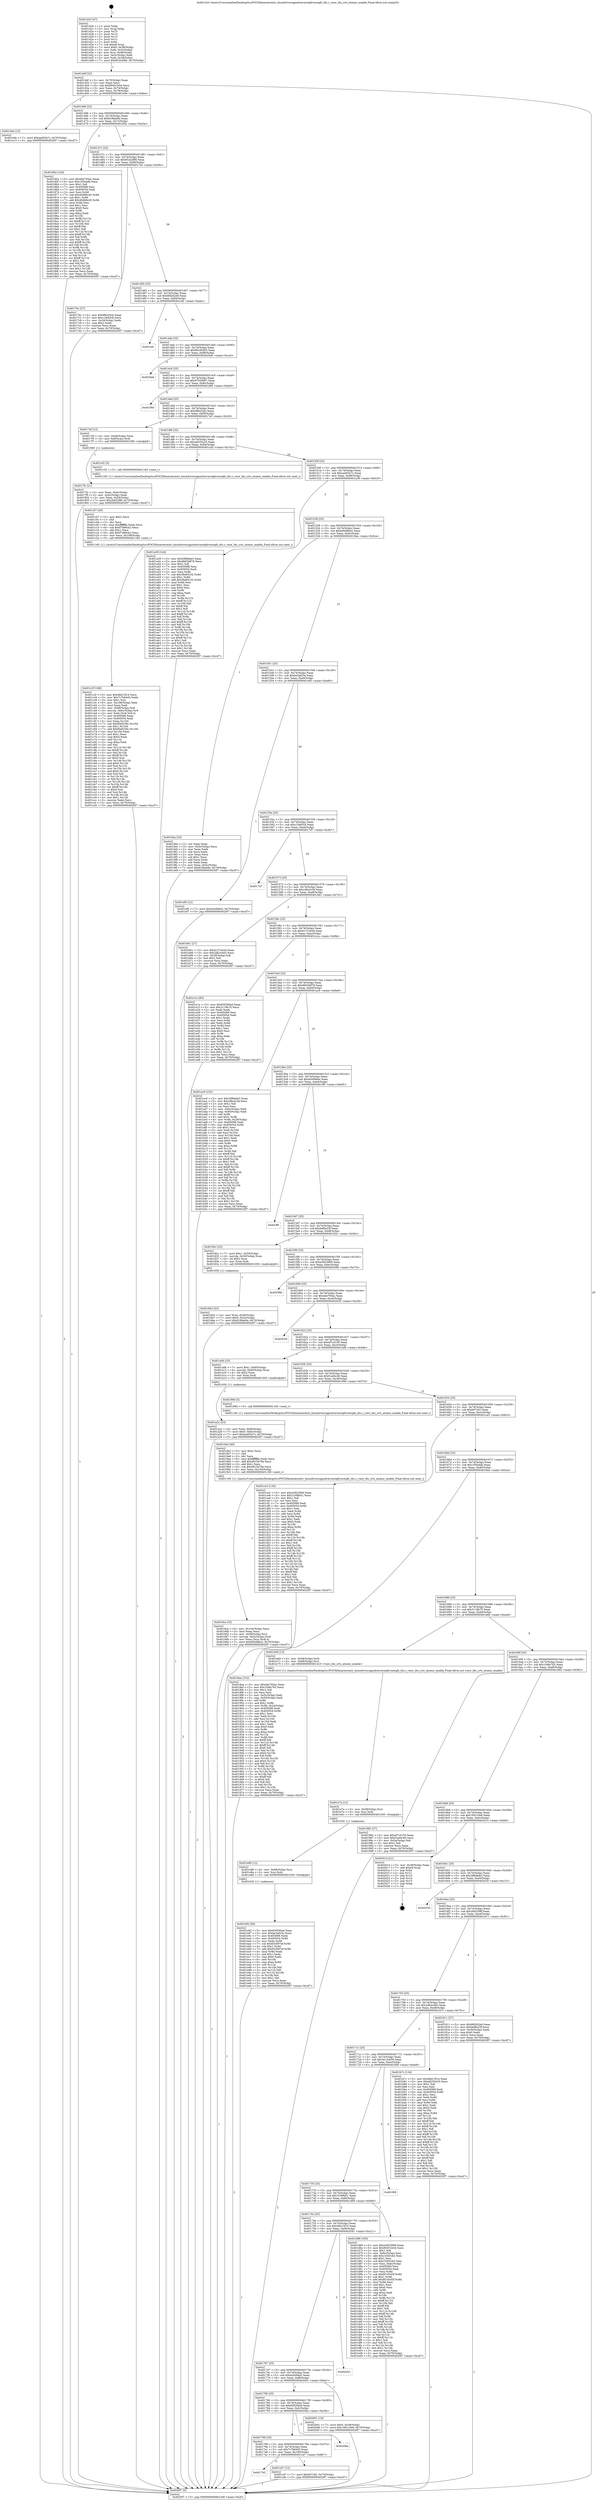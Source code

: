 digraph "0x401420" {
  label = "0x401420 (/mnt/c/Users/mathe/Desktop/tcc/POCII/binaries/extr_linuxdriversgpudrmvmwgfxvmwgfx_ldu.c_vmw_ldu_crtc_atomic_enable_Final-ollvm.out::main(0))"
  labelloc = "t"
  node[shape=record]

  Entry [label="",width=0.3,height=0.3,shape=circle,fillcolor=black,style=filled]
  "0x40144f" [label="{
     0x40144f [23]\l
     | [instrs]\l
     &nbsp;&nbsp;0x40144f \<+3\>: mov -0x70(%rbp),%eax\l
     &nbsp;&nbsp;0x401452 \<+2\>: mov %eax,%ecx\l
     &nbsp;&nbsp;0x401454 \<+6\>: sub $0x80451b54,%ecx\l
     &nbsp;&nbsp;0x40145a \<+3\>: mov %eax,-0x74(%rbp)\l
     &nbsp;&nbsp;0x40145d \<+3\>: mov %ecx,-0x78(%rbp)\l
     &nbsp;&nbsp;0x401460 \<+6\>: je 0000000000401e0e \<main+0x9ee\>\l
  }"]
  "0x401e0e" [label="{
     0x401e0e [12]\l
     | [instrs]\l
     &nbsp;&nbsp;0x401e0e \<+7\>: movl $0xaad55e7c,-0x70(%rbp)\l
     &nbsp;&nbsp;0x401e15 \<+5\>: jmp 00000000004020f7 \<main+0xcd7\>\l
  }"]
  "0x401466" [label="{
     0x401466 [22]\l
     | [instrs]\l
     &nbsp;&nbsp;0x401466 \<+5\>: jmp 000000000040146b \<main+0x4b\>\l
     &nbsp;&nbsp;0x40146b \<+3\>: mov -0x74(%rbp),%eax\l
     &nbsp;&nbsp;0x40146e \<+5\>: sub $0x81f6ab9a,%eax\l
     &nbsp;&nbsp;0x401473 \<+3\>: mov %eax,-0x7c(%rbp)\l
     &nbsp;&nbsp;0x401476 \<+6\>: je 000000000040185a \<main+0x43a\>\l
  }"]
  Exit [label="",width=0.3,height=0.3,shape=circle,fillcolor=black,style=filled,peripheries=2]
  "0x40185a" [label="{
     0x40185a [144]\l
     | [instrs]\l
     &nbsp;&nbsp;0x40185a \<+5\>: mov $0xebe793ac,%eax\l
     &nbsp;&nbsp;0x40185f \<+5\>: mov $0x105d4db,%ecx\l
     &nbsp;&nbsp;0x401864 \<+2\>: mov $0x1,%dl\l
     &nbsp;&nbsp;0x401866 \<+7\>: mov 0x405068,%esi\l
     &nbsp;&nbsp;0x40186d \<+7\>: mov 0x405054,%edi\l
     &nbsp;&nbsp;0x401874 \<+3\>: mov %esi,%r8d\l
     &nbsp;&nbsp;0x401877 \<+7\>: sub $0x40d68c45,%r8d\l
     &nbsp;&nbsp;0x40187e \<+4\>: sub $0x1,%r8d\l
     &nbsp;&nbsp;0x401882 \<+7\>: add $0x40d68c45,%r8d\l
     &nbsp;&nbsp;0x401889 \<+4\>: imul %r8d,%esi\l
     &nbsp;&nbsp;0x40188d \<+3\>: and $0x1,%esi\l
     &nbsp;&nbsp;0x401890 \<+3\>: cmp $0x0,%esi\l
     &nbsp;&nbsp;0x401893 \<+4\>: sete %r9b\l
     &nbsp;&nbsp;0x401897 \<+3\>: cmp $0xa,%edi\l
     &nbsp;&nbsp;0x40189a \<+4\>: setl %r10b\l
     &nbsp;&nbsp;0x40189e \<+3\>: mov %r9b,%r11b\l
     &nbsp;&nbsp;0x4018a1 \<+4\>: xor $0xff,%r11b\l
     &nbsp;&nbsp;0x4018a5 \<+3\>: mov %r10b,%bl\l
     &nbsp;&nbsp;0x4018a8 \<+3\>: xor $0xff,%bl\l
     &nbsp;&nbsp;0x4018ab \<+3\>: xor $0x1,%dl\l
     &nbsp;&nbsp;0x4018ae \<+3\>: mov %r11b,%r14b\l
     &nbsp;&nbsp;0x4018b1 \<+4\>: and $0xff,%r14b\l
     &nbsp;&nbsp;0x4018b5 \<+3\>: and %dl,%r9b\l
     &nbsp;&nbsp;0x4018b8 \<+3\>: mov %bl,%r15b\l
     &nbsp;&nbsp;0x4018bb \<+4\>: and $0xff,%r15b\l
     &nbsp;&nbsp;0x4018bf \<+3\>: and %dl,%r10b\l
     &nbsp;&nbsp;0x4018c2 \<+3\>: or %r9b,%r14b\l
     &nbsp;&nbsp;0x4018c5 \<+3\>: or %r10b,%r15b\l
     &nbsp;&nbsp;0x4018c8 \<+3\>: xor %r15b,%r14b\l
     &nbsp;&nbsp;0x4018cb \<+3\>: or %bl,%r11b\l
     &nbsp;&nbsp;0x4018ce \<+4\>: xor $0xff,%r11b\l
     &nbsp;&nbsp;0x4018d2 \<+3\>: or $0x1,%dl\l
     &nbsp;&nbsp;0x4018d5 \<+3\>: and %dl,%r11b\l
     &nbsp;&nbsp;0x4018d8 \<+3\>: or %r11b,%r14b\l
     &nbsp;&nbsp;0x4018db \<+4\>: test $0x1,%r14b\l
     &nbsp;&nbsp;0x4018df \<+3\>: cmovne %ecx,%eax\l
     &nbsp;&nbsp;0x4018e2 \<+3\>: mov %eax,-0x70(%rbp)\l
     &nbsp;&nbsp;0x4018e5 \<+5\>: jmp 00000000004020f7 \<main+0xcd7\>\l
  }"]
  "0x40147c" [label="{
     0x40147c [22]\l
     | [instrs]\l
     &nbsp;&nbsp;0x40147c \<+5\>: jmp 0000000000401481 \<main+0x61\>\l
     &nbsp;&nbsp;0x401481 \<+3\>: mov -0x74(%rbp),%eax\l
     &nbsp;&nbsp;0x401484 \<+5\>: sub $0x852e2f66,%eax\l
     &nbsp;&nbsp;0x401489 \<+3\>: mov %eax,-0x80(%rbp)\l
     &nbsp;&nbsp;0x40148c \<+6\>: je 00000000004017bc \<main+0x39c\>\l
  }"]
  "0x401e92" [label="{
     0x401e92 [94]\l
     | [instrs]\l
     &nbsp;&nbsp;0x401e92 \<+5\>: mov $0x65f290ad,%eax\l
     &nbsp;&nbsp;0x401e97 \<+5\>: mov $0xbe3af23e,%ecx\l
     &nbsp;&nbsp;0x401e9c \<+7\>: mov 0x405068,%edx\l
     &nbsp;&nbsp;0x401ea3 \<+8\>: mov 0x405054,%r8d\l
     &nbsp;&nbsp;0x401eab \<+3\>: mov %edx,%r9d\l
     &nbsp;&nbsp;0x401eae \<+7\>: sub $0x63c697ef,%r9d\l
     &nbsp;&nbsp;0x401eb5 \<+4\>: sub $0x1,%r9d\l
     &nbsp;&nbsp;0x401eb9 \<+7\>: add $0x63c697ef,%r9d\l
     &nbsp;&nbsp;0x401ec0 \<+4\>: imul %r9d,%edx\l
     &nbsp;&nbsp;0x401ec4 \<+3\>: and $0x1,%edx\l
     &nbsp;&nbsp;0x401ec7 \<+3\>: cmp $0x0,%edx\l
     &nbsp;&nbsp;0x401eca \<+4\>: sete %r10b\l
     &nbsp;&nbsp;0x401ece \<+4\>: cmp $0xa,%r8d\l
     &nbsp;&nbsp;0x401ed2 \<+4\>: setl %r11b\l
     &nbsp;&nbsp;0x401ed6 \<+3\>: mov %r10b,%bl\l
     &nbsp;&nbsp;0x401ed9 \<+3\>: and %r11b,%bl\l
     &nbsp;&nbsp;0x401edc \<+3\>: xor %r11b,%r10b\l
     &nbsp;&nbsp;0x401edf \<+3\>: or %r10b,%bl\l
     &nbsp;&nbsp;0x401ee2 \<+3\>: test $0x1,%bl\l
     &nbsp;&nbsp;0x401ee5 \<+3\>: cmovne %ecx,%eax\l
     &nbsp;&nbsp;0x401ee8 \<+3\>: mov %eax,-0x70(%rbp)\l
     &nbsp;&nbsp;0x401eeb \<+5\>: jmp 00000000004020f7 \<main+0xcd7\>\l
  }"]
  "0x4017bc" [label="{
     0x4017bc [27]\l
     | [instrs]\l
     &nbsp;&nbsp;0x4017bc \<+5\>: mov $0x9f6c02dc,%eax\l
     &nbsp;&nbsp;0x4017c1 \<+5\>: mov $0xc1fe83c8,%ecx\l
     &nbsp;&nbsp;0x4017c6 \<+3\>: mov -0x34(%rbp),%edx\l
     &nbsp;&nbsp;0x4017c9 \<+3\>: cmp $0x2,%edx\l
     &nbsp;&nbsp;0x4017cc \<+3\>: cmovne %ecx,%eax\l
     &nbsp;&nbsp;0x4017cf \<+3\>: mov %eax,-0x70(%rbp)\l
     &nbsp;&nbsp;0x4017d2 \<+5\>: jmp 00000000004020f7 \<main+0xcd7\>\l
  }"]
  "0x401492" [label="{
     0x401492 [25]\l
     | [instrs]\l
     &nbsp;&nbsp;0x401492 \<+5\>: jmp 0000000000401497 \<main+0x77\>\l
     &nbsp;&nbsp;0x401497 \<+3\>: mov -0x74(%rbp),%eax\l
     &nbsp;&nbsp;0x40149a \<+5\>: sub $0x86f2d2e6,%eax\l
     &nbsp;&nbsp;0x40149f \<+6\>: mov %eax,-0x84(%rbp)\l
     &nbsp;&nbsp;0x4014a5 \<+6\>: je 0000000000401efc \<main+0xadc\>\l
  }"]
  "0x4020f7" [label="{
     0x4020f7 [5]\l
     | [instrs]\l
     &nbsp;&nbsp;0x4020f7 \<+5\>: jmp 000000000040144f \<main+0x2f\>\l
  }"]
  "0x401420" [label="{
     0x401420 [47]\l
     | [instrs]\l
     &nbsp;&nbsp;0x401420 \<+1\>: push %rbp\l
     &nbsp;&nbsp;0x401421 \<+3\>: mov %rsp,%rbp\l
     &nbsp;&nbsp;0x401424 \<+2\>: push %r15\l
     &nbsp;&nbsp;0x401426 \<+2\>: push %r14\l
     &nbsp;&nbsp;0x401428 \<+2\>: push %r13\l
     &nbsp;&nbsp;0x40142a \<+2\>: push %r12\l
     &nbsp;&nbsp;0x40142c \<+1\>: push %rbx\l
     &nbsp;&nbsp;0x40142d \<+7\>: sub $0xe8,%rsp\l
     &nbsp;&nbsp;0x401434 \<+7\>: movl $0x0,-0x38(%rbp)\l
     &nbsp;&nbsp;0x40143b \<+3\>: mov %edi,-0x3c(%rbp)\l
     &nbsp;&nbsp;0x40143e \<+4\>: mov %rsi,-0x48(%rbp)\l
     &nbsp;&nbsp;0x401442 \<+3\>: mov -0x3c(%rbp),%edi\l
     &nbsp;&nbsp;0x401445 \<+3\>: mov %edi,-0x34(%rbp)\l
     &nbsp;&nbsp;0x401448 \<+7\>: movl $0x852e2f66,-0x70(%rbp)\l
  }"]
  "0x401e86" [label="{
     0x401e86 [12]\l
     | [instrs]\l
     &nbsp;&nbsp;0x401e86 \<+4\>: mov -0x68(%rbp),%rsi\l
     &nbsp;&nbsp;0x401e8a \<+3\>: mov %rsi,%rdi\l
     &nbsp;&nbsp;0x401e8d \<+5\>: call 0000000000401030 \<free@plt\>\l
     | [calls]\l
     &nbsp;&nbsp;0x401030 \{1\} (unknown)\l
  }"]
  "0x401efc" [label="{
     0x401efc\l
  }", style=dashed]
  "0x4014ab" [label="{
     0x4014ab [25]\l
     | [instrs]\l
     &nbsp;&nbsp;0x4014ab \<+5\>: jmp 00000000004014b0 \<main+0x90\>\l
     &nbsp;&nbsp;0x4014b0 \<+3\>: mov -0x74(%rbp),%eax\l
     &nbsp;&nbsp;0x4014b3 \<+5\>: sub $0x90c30d55,%eax\l
     &nbsp;&nbsp;0x4014b8 \<+6\>: mov %eax,-0x88(%rbp)\l
     &nbsp;&nbsp;0x4014be \<+6\>: je 00000000004020eb \<main+0xccb\>\l
  }"]
  "0x401e7a" [label="{
     0x401e7a [12]\l
     | [instrs]\l
     &nbsp;&nbsp;0x401e7a \<+4\>: mov -0x58(%rbp),%rsi\l
     &nbsp;&nbsp;0x401e7e \<+3\>: mov %rsi,%rdi\l
     &nbsp;&nbsp;0x401e81 \<+5\>: call 0000000000401030 \<free@plt\>\l
     | [calls]\l
     &nbsp;&nbsp;0x401030 \{1\} (unknown)\l
  }"]
  "0x4020eb" [label="{
     0x4020eb\l
  }", style=dashed]
  "0x4014c4" [label="{
     0x4014c4 [25]\l
     | [instrs]\l
     &nbsp;&nbsp;0x4014c4 \<+5\>: jmp 00000000004014c9 \<main+0xa9\>\l
     &nbsp;&nbsp;0x4014c9 \<+3\>: mov -0x74(%rbp),%eax\l
     &nbsp;&nbsp;0x4014cc \<+5\>: sub $0x97930687,%eax\l
     &nbsp;&nbsp;0x4014d1 \<+6\>: mov %eax,-0x8c(%rbp)\l
     &nbsp;&nbsp;0x4014d7 \<+6\>: je 0000000000401f60 \<main+0xb40\>\l
  }"]
  "0x4017b2" [label="{
     0x4017b2\l
  }", style=dashed]
  "0x401f60" [label="{
     0x401f60\l
  }", style=dashed]
  "0x4014dd" [label="{
     0x4014dd [25]\l
     | [instrs]\l
     &nbsp;&nbsp;0x4014dd \<+5\>: jmp 00000000004014e2 \<main+0xc2\>\l
     &nbsp;&nbsp;0x4014e2 \<+3\>: mov -0x74(%rbp),%eax\l
     &nbsp;&nbsp;0x4014e5 \<+5\>: sub $0x9f6c02dc,%eax\l
     &nbsp;&nbsp;0x4014ea \<+6\>: mov %eax,-0x90(%rbp)\l
     &nbsp;&nbsp;0x4014f0 \<+6\>: je 00000000004017ef \<main+0x3cf\>\l
  }"]
  "0x401cd7" [label="{
     0x401cd7 [12]\l
     | [instrs]\l
     &nbsp;&nbsp;0x401cd7 \<+7\>: movl $0xb07c62,-0x70(%rbp)\l
     &nbsp;&nbsp;0x401cde \<+5\>: jmp 00000000004020f7 \<main+0xcd7\>\l
  }"]
  "0x4017ef" [label="{
     0x4017ef [13]\l
     | [instrs]\l
     &nbsp;&nbsp;0x4017ef \<+4\>: mov -0x48(%rbp),%rax\l
     &nbsp;&nbsp;0x4017f3 \<+4\>: mov 0x8(%rax),%rdi\l
     &nbsp;&nbsp;0x4017f7 \<+5\>: call 0000000000401060 \<atoi@plt\>\l
     | [calls]\l
     &nbsp;&nbsp;0x401060 \{1\} (unknown)\l
  }"]
  "0x4014f6" [label="{
     0x4014f6 [25]\l
     | [instrs]\l
     &nbsp;&nbsp;0x4014f6 \<+5\>: jmp 00000000004014fb \<main+0xdb\>\l
     &nbsp;&nbsp;0x4014fb \<+3\>: mov -0x74(%rbp),%eax\l
     &nbsp;&nbsp;0x4014fe \<+5\>: sub $0xa8255a33,%eax\l
     &nbsp;&nbsp;0x401503 \<+6\>: mov %eax,-0x94(%rbp)\l
     &nbsp;&nbsp;0x401509 \<+6\>: je 0000000000401c02 \<main+0x7e2\>\l
  }"]
  "0x4017fc" [label="{
     0x4017fc [21]\l
     | [instrs]\l
     &nbsp;&nbsp;0x4017fc \<+3\>: mov %eax,-0x4c(%rbp)\l
     &nbsp;&nbsp;0x4017ff \<+3\>: mov -0x4c(%rbp),%eax\l
     &nbsp;&nbsp;0x401802 \<+3\>: mov %eax,-0x30(%rbp)\l
     &nbsp;&nbsp;0x401805 \<+7\>: movl $0x2bb52f8f,-0x70(%rbp)\l
     &nbsp;&nbsp;0x40180c \<+5\>: jmp 00000000004020f7 \<main+0xcd7\>\l
  }"]
  "0x401799" [label="{
     0x401799 [25]\l
     | [instrs]\l
     &nbsp;&nbsp;0x401799 \<+5\>: jmp 000000000040179e \<main+0x37e\>\l
     &nbsp;&nbsp;0x40179e \<+3\>: mov -0x74(%rbp),%eax\l
     &nbsp;&nbsp;0x4017a1 \<+5\>: sub $0x7c7b6445,%eax\l
     &nbsp;&nbsp;0x4017a6 \<+6\>: mov %eax,-0x100(%rbp)\l
     &nbsp;&nbsp;0x4017ac \<+6\>: je 0000000000401cd7 \<main+0x8b7\>\l
  }"]
  "0x401c02" [label="{
     0x401c02 [5]\l
     | [instrs]\l
     &nbsp;&nbsp;0x401c02 \<+5\>: call 0000000000401160 \<next_i\>\l
     | [calls]\l
     &nbsp;&nbsp;0x401160 \{1\} (/mnt/c/Users/mathe/Desktop/tcc/POCII/binaries/extr_linuxdriversgpudrmvmwgfxvmwgfx_ldu.c_vmw_ldu_crtc_atomic_enable_Final-ollvm.out::next_i)\l
  }"]
  "0x40150f" [label="{
     0x40150f [25]\l
     | [instrs]\l
     &nbsp;&nbsp;0x40150f \<+5\>: jmp 0000000000401514 \<main+0xf4\>\l
     &nbsp;&nbsp;0x401514 \<+3\>: mov -0x74(%rbp),%eax\l
     &nbsp;&nbsp;0x401517 \<+5\>: sub $0xaad55e7c,%eax\l
     &nbsp;&nbsp;0x40151c \<+6\>: mov %eax,-0x98(%rbp)\l
     &nbsp;&nbsp;0x401522 \<+6\>: je 0000000000401a39 \<main+0x619\>\l
  }"]
  "0x4020ba" [label="{
     0x4020ba\l
  }", style=dashed]
  "0x401a39" [label="{
     0x401a39 [144]\l
     | [instrs]\l
     &nbsp;&nbsp;0x401a39 \<+5\>: mov $0x28fb8ab3,%eax\l
     &nbsp;&nbsp;0x401a3e \<+5\>: mov $0xd663d878,%ecx\l
     &nbsp;&nbsp;0x401a43 \<+2\>: mov $0x1,%dl\l
     &nbsp;&nbsp;0x401a45 \<+7\>: mov 0x405068,%esi\l
     &nbsp;&nbsp;0x401a4c \<+7\>: mov 0x405054,%edi\l
     &nbsp;&nbsp;0x401a53 \<+3\>: mov %esi,%r8d\l
     &nbsp;&nbsp;0x401a56 \<+7\>: sub $0x38e83c32,%r8d\l
     &nbsp;&nbsp;0x401a5d \<+4\>: sub $0x1,%r8d\l
     &nbsp;&nbsp;0x401a61 \<+7\>: add $0x38e83c32,%r8d\l
     &nbsp;&nbsp;0x401a68 \<+4\>: imul %r8d,%esi\l
     &nbsp;&nbsp;0x401a6c \<+3\>: and $0x1,%esi\l
     &nbsp;&nbsp;0x401a6f \<+3\>: cmp $0x0,%esi\l
     &nbsp;&nbsp;0x401a72 \<+4\>: sete %r9b\l
     &nbsp;&nbsp;0x401a76 \<+3\>: cmp $0xa,%edi\l
     &nbsp;&nbsp;0x401a79 \<+4\>: setl %r10b\l
     &nbsp;&nbsp;0x401a7d \<+3\>: mov %r9b,%r11b\l
     &nbsp;&nbsp;0x401a80 \<+4\>: xor $0xff,%r11b\l
     &nbsp;&nbsp;0x401a84 \<+3\>: mov %r10b,%bl\l
     &nbsp;&nbsp;0x401a87 \<+3\>: xor $0xff,%bl\l
     &nbsp;&nbsp;0x401a8a \<+3\>: xor $0x1,%dl\l
     &nbsp;&nbsp;0x401a8d \<+3\>: mov %r11b,%r14b\l
     &nbsp;&nbsp;0x401a90 \<+4\>: and $0xff,%r14b\l
     &nbsp;&nbsp;0x401a94 \<+3\>: and %dl,%r9b\l
     &nbsp;&nbsp;0x401a97 \<+3\>: mov %bl,%r15b\l
     &nbsp;&nbsp;0x401a9a \<+4\>: and $0xff,%r15b\l
     &nbsp;&nbsp;0x401a9e \<+3\>: and %dl,%r10b\l
     &nbsp;&nbsp;0x401aa1 \<+3\>: or %r9b,%r14b\l
     &nbsp;&nbsp;0x401aa4 \<+3\>: or %r10b,%r15b\l
     &nbsp;&nbsp;0x401aa7 \<+3\>: xor %r15b,%r14b\l
     &nbsp;&nbsp;0x401aaa \<+3\>: or %bl,%r11b\l
     &nbsp;&nbsp;0x401aad \<+4\>: xor $0xff,%r11b\l
     &nbsp;&nbsp;0x401ab1 \<+3\>: or $0x1,%dl\l
     &nbsp;&nbsp;0x401ab4 \<+3\>: and %dl,%r11b\l
     &nbsp;&nbsp;0x401ab7 \<+3\>: or %r11b,%r14b\l
     &nbsp;&nbsp;0x401aba \<+4\>: test $0x1,%r14b\l
     &nbsp;&nbsp;0x401abe \<+3\>: cmovne %ecx,%eax\l
     &nbsp;&nbsp;0x401ac1 \<+3\>: mov %eax,-0x70(%rbp)\l
     &nbsp;&nbsp;0x401ac4 \<+5\>: jmp 00000000004020f7 \<main+0xcd7\>\l
  }"]
  "0x401528" [label="{
     0x401528 [25]\l
     | [instrs]\l
     &nbsp;&nbsp;0x401528 \<+5\>: jmp 000000000040152d \<main+0x10d\>\l
     &nbsp;&nbsp;0x40152d \<+3\>: mov -0x74(%rbp),%eax\l
     &nbsp;&nbsp;0x401530 \<+5\>: sub $0xb56d8be2,%eax\l
     &nbsp;&nbsp;0x401535 \<+6\>: mov %eax,-0x9c(%rbp)\l
     &nbsp;&nbsp;0x40153b \<+6\>: je 00000000004019ea \<main+0x5ca\>\l
  }"]
  "0x401780" [label="{
     0x401780 [25]\l
     | [instrs]\l
     &nbsp;&nbsp;0x401780 \<+5\>: jmp 0000000000401785 \<main+0x365\>\l
     &nbsp;&nbsp;0x401785 \<+3\>: mov -0x74(%rbp),%eax\l
     &nbsp;&nbsp;0x401788 \<+5\>: sub $0x65f290ad,%eax\l
     &nbsp;&nbsp;0x40178d \<+6\>: mov %eax,-0xfc(%rbp)\l
     &nbsp;&nbsp;0x401793 \<+6\>: je 00000000004020ba \<main+0xc9a\>\l
  }"]
  "0x4019ea" [label="{
     0x4019ea [33]\l
     | [instrs]\l
     &nbsp;&nbsp;0x4019ea \<+2\>: xor %eax,%eax\l
     &nbsp;&nbsp;0x4019ec \<+3\>: mov -0x5c(%rbp),%ecx\l
     &nbsp;&nbsp;0x4019ef \<+2\>: mov %eax,%edx\l
     &nbsp;&nbsp;0x4019f1 \<+2\>: sub %ecx,%edx\l
     &nbsp;&nbsp;0x4019f3 \<+2\>: mov %eax,%ecx\l
     &nbsp;&nbsp;0x4019f5 \<+3\>: sub $0x1,%ecx\l
     &nbsp;&nbsp;0x4019f8 \<+2\>: add %ecx,%edx\l
     &nbsp;&nbsp;0x4019fa \<+2\>: sub %edx,%eax\l
     &nbsp;&nbsp;0x4019fc \<+3\>: mov %eax,-0x5c(%rbp)\l
     &nbsp;&nbsp;0x4019ff \<+7\>: movl $0x81f6ab9a,-0x70(%rbp)\l
     &nbsp;&nbsp;0x401a06 \<+5\>: jmp 00000000004020f7 \<main+0xcd7\>\l
  }"]
  "0x401541" [label="{
     0x401541 [25]\l
     | [instrs]\l
     &nbsp;&nbsp;0x401541 \<+5\>: jmp 0000000000401546 \<main+0x126\>\l
     &nbsp;&nbsp;0x401546 \<+3\>: mov -0x74(%rbp),%eax\l
     &nbsp;&nbsp;0x401549 \<+5\>: sub $0xbe3af23e,%eax\l
     &nbsp;&nbsp;0x40154e \<+6\>: mov %eax,-0xa0(%rbp)\l
     &nbsp;&nbsp;0x401554 \<+6\>: je 0000000000401ef0 \<main+0xad0\>\l
  }"]
  "0x402001" [label="{
     0x402001 [19]\l
     | [instrs]\l
     &nbsp;&nbsp;0x402001 \<+7\>: movl $0x0,-0x38(%rbp)\l
     &nbsp;&nbsp;0x402008 \<+7\>: movl $0x195c10e9,-0x70(%rbp)\l
     &nbsp;&nbsp;0x40200f \<+5\>: jmp 00000000004020f7 \<main+0xcd7\>\l
  }"]
  "0x401ef0" [label="{
     0x401ef0 [12]\l
     | [instrs]\l
     &nbsp;&nbsp;0x401ef0 \<+7\>: movl $0x4cb566a5,-0x70(%rbp)\l
     &nbsp;&nbsp;0x401ef7 \<+5\>: jmp 00000000004020f7 \<main+0xcd7\>\l
  }"]
  "0x40155a" [label="{
     0x40155a [25]\l
     | [instrs]\l
     &nbsp;&nbsp;0x40155a \<+5\>: jmp 000000000040155f \<main+0x13f\>\l
     &nbsp;&nbsp;0x40155f \<+3\>: mov -0x74(%rbp),%eax\l
     &nbsp;&nbsp;0x401562 \<+5\>: sub $0xc1fe83c8,%eax\l
     &nbsp;&nbsp;0x401567 \<+6\>: mov %eax,-0xa4(%rbp)\l
     &nbsp;&nbsp;0x40156d \<+6\>: je 00000000004017d7 \<main+0x3b7\>\l
  }"]
  "0x401767" [label="{
     0x401767 [25]\l
     | [instrs]\l
     &nbsp;&nbsp;0x401767 \<+5\>: jmp 000000000040176c \<main+0x34c\>\l
     &nbsp;&nbsp;0x40176c \<+3\>: mov -0x74(%rbp),%eax\l
     &nbsp;&nbsp;0x40176f \<+5\>: sub $0x4cb566a5,%eax\l
     &nbsp;&nbsp;0x401774 \<+6\>: mov %eax,-0xf8(%rbp)\l
     &nbsp;&nbsp;0x40177a \<+6\>: je 0000000000402001 \<main+0xbe1\>\l
  }"]
  "0x4017d7" [label="{
     0x4017d7\l
  }", style=dashed]
  "0x401573" [label="{
     0x401573 [25]\l
     | [instrs]\l
     &nbsp;&nbsp;0x401573 \<+5\>: jmp 0000000000401578 \<main+0x158\>\l
     &nbsp;&nbsp;0x401578 \<+3\>: mov -0x74(%rbp),%eax\l
     &nbsp;&nbsp;0x40157b \<+5\>: sub $0xc9bcb1fd,%eax\l
     &nbsp;&nbsp;0x401580 \<+6\>: mov %eax,-0xa8(%rbp)\l
     &nbsp;&nbsp;0x401586 \<+6\>: je 0000000000401b61 \<main+0x741\>\l
  }"]
  "0x402041" [label="{
     0x402041\l
  }", style=dashed]
  "0x401b61" [label="{
     0x401b61 [27]\l
     | [instrs]\l
     &nbsp;&nbsp;0x401b61 \<+5\>: mov $0xd137a43d,%eax\l
     &nbsp;&nbsp;0x401b66 \<+5\>: mov $0x2db2cdd3,%ecx\l
     &nbsp;&nbsp;0x401b6b \<+3\>: mov -0x29(%rbp),%dl\l
     &nbsp;&nbsp;0x401b6e \<+3\>: test $0x1,%dl\l
     &nbsp;&nbsp;0x401b71 \<+3\>: cmovne %ecx,%eax\l
     &nbsp;&nbsp;0x401b74 \<+3\>: mov %eax,-0x70(%rbp)\l
     &nbsp;&nbsp;0x401b77 \<+5\>: jmp 00000000004020f7 \<main+0xcd7\>\l
  }"]
  "0x40158c" [label="{
     0x40158c [25]\l
     | [instrs]\l
     &nbsp;&nbsp;0x40158c \<+5\>: jmp 0000000000401591 \<main+0x171\>\l
     &nbsp;&nbsp;0x401591 \<+3\>: mov -0x74(%rbp),%eax\l
     &nbsp;&nbsp;0x401594 \<+5\>: sub $0xd137a43d,%eax\l
     &nbsp;&nbsp;0x401599 \<+6\>: mov %eax,-0xac(%rbp)\l
     &nbsp;&nbsp;0x40159f \<+6\>: je 0000000000401e1a \<main+0x9fa\>\l
  }"]
  "0x40174e" [label="{
     0x40174e [25]\l
     | [instrs]\l
     &nbsp;&nbsp;0x40174e \<+5\>: jmp 0000000000401753 \<main+0x333\>\l
     &nbsp;&nbsp;0x401753 \<+3\>: mov -0x74(%rbp),%eax\l
     &nbsp;&nbsp;0x401756 \<+5\>: sub $0x48d13f14,%eax\l
     &nbsp;&nbsp;0x40175b \<+6\>: mov %eax,-0xf4(%rbp)\l
     &nbsp;&nbsp;0x401761 \<+6\>: je 0000000000402041 \<main+0xc21\>\l
  }"]
  "0x401e1a" [label="{
     0x401e1a [83]\l
     | [instrs]\l
     &nbsp;&nbsp;0x401e1a \<+5\>: mov $0x65f290ad,%eax\l
     &nbsp;&nbsp;0x401e1f \<+5\>: mov $0x3118b70,%ecx\l
     &nbsp;&nbsp;0x401e24 \<+2\>: xor %edx,%edx\l
     &nbsp;&nbsp;0x401e26 \<+7\>: mov 0x405068,%esi\l
     &nbsp;&nbsp;0x401e2d \<+7\>: mov 0x405054,%edi\l
     &nbsp;&nbsp;0x401e34 \<+3\>: sub $0x1,%edx\l
     &nbsp;&nbsp;0x401e37 \<+3\>: mov %esi,%r8d\l
     &nbsp;&nbsp;0x401e3a \<+3\>: add %edx,%r8d\l
     &nbsp;&nbsp;0x401e3d \<+4\>: imul %r8d,%esi\l
     &nbsp;&nbsp;0x401e41 \<+3\>: and $0x1,%esi\l
     &nbsp;&nbsp;0x401e44 \<+3\>: cmp $0x0,%esi\l
     &nbsp;&nbsp;0x401e47 \<+4\>: sete %r9b\l
     &nbsp;&nbsp;0x401e4b \<+3\>: cmp $0xa,%edi\l
     &nbsp;&nbsp;0x401e4e \<+4\>: setl %r10b\l
     &nbsp;&nbsp;0x401e52 \<+3\>: mov %r9b,%r11b\l
     &nbsp;&nbsp;0x401e55 \<+3\>: and %r10b,%r11b\l
     &nbsp;&nbsp;0x401e58 \<+3\>: xor %r10b,%r9b\l
     &nbsp;&nbsp;0x401e5b \<+3\>: or %r9b,%r11b\l
     &nbsp;&nbsp;0x401e5e \<+4\>: test $0x1,%r11b\l
     &nbsp;&nbsp;0x401e62 \<+3\>: cmovne %ecx,%eax\l
     &nbsp;&nbsp;0x401e65 \<+3\>: mov %eax,-0x70(%rbp)\l
     &nbsp;&nbsp;0x401e68 \<+5\>: jmp 00000000004020f7 \<main+0xcd7\>\l
  }"]
  "0x4015a5" [label="{
     0x4015a5 [25]\l
     | [instrs]\l
     &nbsp;&nbsp;0x4015a5 \<+5\>: jmp 00000000004015aa \<main+0x18a\>\l
     &nbsp;&nbsp;0x4015aa \<+3\>: mov -0x74(%rbp),%eax\l
     &nbsp;&nbsp;0x4015ad \<+5\>: sub $0xd663d878,%eax\l
     &nbsp;&nbsp;0x4015b2 \<+6\>: mov %eax,-0xb0(%rbp)\l
     &nbsp;&nbsp;0x4015b8 \<+6\>: je 0000000000401ac9 \<main+0x6a9\>\l
  }"]
  "0x401d69" [label="{
     0x401d69 [165]\l
     | [instrs]\l
     &nbsp;&nbsp;0x401d69 \<+5\>: mov $0xe3923909,%eax\l
     &nbsp;&nbsp;0x401d6e \<+5\>: mov $0x80451b54,%ecx\l
     &nbsp;&nbsp;0x401d73 \<+2\>: mov $0x1,%dl\l
     &nbsp;&nbsp;0x401d75 \<+3\>: mov -0x6c(%rbp),%esi\l
     &nbsp;&nbsp;0x401d78 \<+6\>: add $0xc33b5cb2,%esi\l
     &nbsp;&nbsp;0x401d7e \<+3\>: add $0x1,%esi\l
     &nbsp;&nbsp;0x401d81 \<+6\>: sub $0xc33b5cb2,%esi\l
     &nbsp;&nbsp;0x401d87 \<+3\>: mov %esi,-0x6c(%rbp)\l
     &nbsp;&nbsp;0x401d8a \<+7\>: mov 0x405068,%esi\l
     &nbsp;&nbsp;0x401d91 \<+7\>: mov 0x405054,%edi\l
     &nbsp;&nbsp;0x401d98 \<+3\>: mov %esi,%r8d\l
     &nbsp;&nbsp;0x401d9b \<+7\>: sub $0xf014545f,%r8d\l
     &nbsp;&nbsp;0x401da2 \<+4\>: sub $0x1,%r8d\l
     &nbsp;&nbsp;0x401da6 \<+7\>: add $0xf014545f,%r8d\l
     &nbsp;&nbsp;0x401dad \<+4\>: imul %r8d,%esi\l
     &nbsp;&nbsp;0x401db1 \<+3\>: and $0x1,%esi\l
     &nbsp;&nbsp;0x401db4 \<+3\>: cmp $0x0,%esi\l
     &nbsp;&nbsp;0x401db7 \<+4\>: sete %r9b\l
     &nbsp;&nbsp;0x401dbb \<+3\>: cmp $0xa,%edi\l
     &nbsp;&nbsp;0x401dbe \<+4\>: setl %r10b\l
     &nbsp;&nbsp;0x401dc2 \<+3\>: mov %r9b,%r11b\l
     &nbsp;&nbsp;0x401dc5 \<+4\>: xor $0xff,%r11b\l
     &nbsp;&nbsp;0x401dc9 \<+3\>: mov %r10b,%bl\l
     &nbsp;&nbsp;0x401dcc \<+3\>: xor $0xff,%bl\l
     &nbsp;&nbsp;0x401dcf \<+3\>: xor $0x1,%dl\l
     &nbsp;&nbsp;0x401dd2 \<+3\>: mov %r11b,%r14b\l
     &nbsp;&nbsp;0x401dd5 \<+4\>: and $0xff,%r14b\l
     &nbsp;&nbsp;0x401dd9 \<+3\>: and %dl,%r9b\l
     &nbsp;&nbsp;0x401ddc \<+3\>: mov %bl,%r15b\l
     &nbsp;&nbsp;0x401ddf \<+4\>: and $0xff,%r15b\l
     &nbsp;&nbsp;0x401de3 \<+3\>: and %dl,%r10b\l
     &nbsp;&nbsp;0x401de6 \<+3\>: or %r9b,%r14b\l
     &nbsp;&nbsp;0x401de9 \<+3\>: or %r10b,%r15b\l
     &nbsp;&nbsp;0x401dec \<+3\>: xor %r15b,%r14b\l
     &nbsp;&nbsp;0x401def \<+3\>: or %bl,%r11b\l
     &nbsp;&nbsp;0x401df2 \<+4\>: xor $0xff,%r11b\l
     &nbsp;&nbsp;0x401df6 \<+3\>: or $0x1,%dl\l
     &nbsp;&nbsp;0x401df9 \<+3\>: and %dl,%r11b\l
     &nbsp;&nbsp;0x401dfc \<+3\>: or %r11b,%r14b\l
     &nbsp;&nbsp;0x401dff \<+4\>: test $0x1,%r14b\l
     &nbsp;&nbsp;0x401e03 \<+3\>: cmovne %ecx,%eax\l
     &nbsp;&nbsp;0x401e06 \<+3\>: mov %eax,-0x70(%rbp)\l
     &nbsp;&nbsp;0x401e09 \<+5\>: jmp 00000000004020f7 \<main+0xcd7\>\l
  }"]
  "0x401ac9" [label="{
     0x401ac9 [152]\l
     | [instrs]\l
     &nbsp;&nbsp;0x401ac9 \<+5\>: mov $0x28fb8ab3,%eax\l
     &nbsp;&nbsp;0x401ace \<+5\>: mov $0xc9bcb1fd,%ecx\l
     &nbsp;&nbsp;0x401ad3 \<+2\>: mov $0x1,%dl\l
     &nbsp;&nbsp;0x401ad5 \<+2\>: xor %esi,%esi\l
     &nbsp;&nbsp;0x401ad7 \<+3\>: mov -0x6c(%rbp),%edi\l
     &nbsp;&nbsp;0x401ada \<+3\>: cmp -0x60(%rbp),%edi\l
     &nbsp;&nbsp;0x401add \<+4\>: setl %r8b\l
     &nbsp;&nbsp;0x401ae1 \<+4\>: and $0x1,%r8b\l
     &nbsp;&nbsp;0x401ae5 \<+4\>: mov %r8b,-0x29(%rbp)\l
     &nbsp;&nbsp;0x401ae9 \<+7\>: mov 0x405068,%edi\l
     &nbsp;&nbsp;0x401af0 \<+8\>: mov 0x405054,%r9d\l
     &nbsp;&nbsp;0x401af8 \<+3\>: sub $0x1,%esi\l
     &nbsp;&nbsp;0x401afb \<+3\>: mov %edi,%r10d\l
     &nbsp;&nbsp;0x401afe \<+3\>: add %esi,%r10d\l
     &nbsp;&nbsp;0x401b01 \<+4\>: imul %r10d,%edi\l
     &nbsp;&nbsp;0x401b05 \<+3\>: and $0x1,%edi\l
     &nbsp;&nbsp;0x401b08 \<+3\>: cmp $0x0,%edi\l
     &nbsp;&nbsp;0x401b0b \<+4\>: sete %r8b\l
     &nbsp;&nbsp;0x401b0f \<+4\>: cmp $0xa,%r9d\l
     &nbsp;&nbsp;0x401b13 \<+4\>: setl %r11b\l
     &nbsp;&nbsp;0x401b17 \<+3\>: mov %r8b,%bl\l
     &nbsp;&nbsp;0x401b1a \<+3\>: xor $0xff,%bl\l
     &nbsp;&nbsp;0x401b1d \<+3\>: mov %r11b,%r14b\l
     &nbsp;&nbsp;0x401b20 \<+4\>: xor $0xff,%r14b\l
     &nbsp;&nbsp;0x401b24 \<+3\>: xor $0x1,%dl\l
     &nbsp;&nbsp;0x401b27 \<+3\>: mov %bl,%r15b\l
     &nbsp;&nbsp;0x401b2a \<+4\>: and $0xff,%r15b\l
     &nbsp;&nbsp;0x401b2e \<+3\>: and %dl,%r8b\l
     &nbsp;&nbsp;0x401b31 \<+3\>: mov %r14b,%r12b\l
     &nbsp;&nbsp;0x401b34 \<+4\>: and $0xff,%r12b\l
     &nbsp;&nbsp;0x401b38 \<+3\>: and %dl,%r11b\l
     &nbsp;&nbsp;0x401b3b \<+3\>: or %r8b,%r15b\l
     &nbsp;&nbsp;0x401b3e \<+3\>: or %r11b,%r12b\l
     &nbsp;&nbsp;0x401b41 \<+3\>: xor %r12b,%r15b\l
     &nbsp;&nbsp;0x401b44 \<+3\>: or %r14b,%bl\l
     &nbsp;&nbsp;0x401b47 \<+3\>: xor $0xff,%bl\l
     &nbsp;&nbsp;0x401b4a \<+3\>: or $0x1,%dl\l
     &nbsp;&nbsp;0x401b4d \<+2\>: and %dl,%bl\l
     &nbsp;&nbsp;0x401b4f \<+3\>: or %bl,%r15b\l
     &nbsp;&nbsp;0x401b52 \<+4\>: test $0x1,%r15b\l
     &nbsp;&nbsp;0x401b56 \<+3\>: cmovne %ecx,%eax\l
     &nbsp;&nbsp;0x401b59 \<+3\>: mov %eax,-0x70(%rbp)\l
     &nbsp;&nbsp;0x401b5c \<+5\>: jmp 00000000004020f7 \<main+0xcd7\>\l
  }"]
  "0x4015be" [label="{
     0x4015be [25]\l
     | [instrs]\l
     &nbsp;&nbsp;0x4015be \<+5\>: jmp 00000000004015c3 \<main+0x1a3\>\l
     &nbsp;&nbsp;0x4015c3 \<+3\>: mov -0x74(%rbp),%eax\l
     &nbsp;&nbsp;0x4015c6 \<+5\>: sub $0xdc099ebe,%eax\l
     &nbsp;&nbsp;0x4015cb \<+6\>: mov %eax,-0xb4(%rbp)\l
     &nbsp;&nbsp;0x4015d1 \<+6\>: je 0000000000401ff5 \<main+0xbd5\>\l
  }"]
  "0x401735" [label="{
     0x401735 [25]\l
     | [instrs]\l
     &nbsp;&nbsp;0x401735 \<+5\>: jmp 000000000040173a \<main+0x31a\>\l
     &nbsp;&nbsp;0x40173a \<+3\>: mov -0x74(%rbp),%eax\l
     &nbsp;&nbsp;0x40173d \<+5\>: sub $0x310f9b51,%eax\l
     &nbsp;&nbsp;0x401742 \<+6\>: mov %eax,-0xf0(%rbp)\l
     &nbsp;&nbsp;0x401748 \<+6\>: je 0000000000401d69 \<main+0x949\>\l
  }"]
  "0x401ff5" [label="{
     0x401ff5\l
  }", style=dashed]
  "0x4015d7" [label="{
     0x4015d7 [25]\l
     | [instrs]\l
     &nbsp;&nbsp;0x4015d7 \<+5\>: jmp 00000000004015dc \<main+0x1bc\>\l
     &nbsp;&nbsp;0x4015dc \<+3\>: mov -0x74(%rbp),%eax\l
     &nbsp;&nbsp;0x4015df \<+5\>: sub $0xdef8e23f,%eax\l
     &nbsp;&nbsp;0x4015e4 \<+6\>: mov %eax,-0xb8(%rbp)\l
     &nbsp;&nbsp;0x4015ea \<+6\>: je 000000000040182c \<main+0x40c\>\l
  }"]
  "0x401f08" [label="{
     0x401f08\l
  }", style=dashed]
  "0x40182c" [label="{
     0x40182c [23]\l
     | [instrs]\l
     &nbsp;&nbsp;0x40182c \<+7\>: movl $0x1,-0x50(%rbp)\l
     &nbsp;&nbsp;0x401833 \<+4\>: movslq -0x50(%rbp),%rax\l
     &nbsp;&nbsp;0x401837 \<+4\>: shl $0x2,%rax\l
     &nbsp;&nbsp;0x40183b \<+3\>: mov %rax,%rdi\l
     &nbsp;&nbsp;0x40183e \<+5\>: call 0000000000401050 \<malloc@plt\>\l
     | [calls]\l
     &nbsp;&nbsp;0x401050 \{1\} (unknown)\l
  }"]
  "0x4015f0" [label="{
     0x4015f0 [25]\l
     | [instrs]\l
     &nbsp;&nbsp;0x4015f0 \<+5\>: jmp 00000000004015f5 \<main+0x1d5\>\l
     &nbsp;&nbsp;0x4015f5 \<+3\>: mov -0x74(%rbp),%eax\l
     &nbsp;&nbsp;0x4015f8 \<+5\>: sub $0xe3923909,%eax\l
     &nbsp;&nbsp;0x4015fd \<+6\>: mov %eax,-0xbc(%rbp)\l
     &nbsp;&nbsp;0x401603 \<+6\>: je 000000000040209b \<main+0xc7b\>\l
  }"]
  "0x401c2f" [label="{
     0x401c2f [168]\l
     | [instrs]\l
     &nbsp;&nbsp;0x401c2f \<+5\>: mov $0x48d13f14,%ecx\l
     &nbsp;&nbsp;0x401c34 \<+5\>: mov $0x7c7b6445,%edx\l
     &nbsp;&nbsp;0x401c39 \<+3\>: mov $0x1,%sil\l
     &nbsp;&nbsp;0x401c3c \<+6\>: mov -0x108(%rbp),%edi\l
     &nbsp;&nbsp;0x401c42 \<+3\>: imul %eax,%edi\l
     &nbsp;&nbsp;0x401c45 \<+4\>: mov -0x68(%rbp),%r8\l
     &nbsp;&nbsp;0x401c49 \<+4\>: movslq -0x6c(%rbp),%r9\l
     &nbsp;&nbsp;0x401c4d \<+4\>: mov %edi,(%r8,%r9,4)\l
     &nbsp;&nbsp;0x401c51 \<+7\>: mov 0x405068,%eax\l
     &nbsp;&nbsp;0x401c58 \<+7\>: mov 0x405054,%edi\l
     &nbsp;&nbsp;0x401c5f \<+3\>: mov %eax,%r10d\l
     &nbsp;&nbsp;0x401c62 \<+7\>: sub $0xf5a9238c,%r10d\l
     &nbsp;&nbsp;0x401c69 \<+4\>: sub $0x1,%r10d\l
     &nbsp;&nbsp;0x401c6d \<+7\>: add $0xf5a9238c,%r10d\l
     &nbsp;&nbsp;0x401c74 \<+4\>: imul %r10d,%eax\l
     &nbsp;&nbsp;0x401c78 \<+3\>: and $0x1,%eax\l
     &nbsp;&nbsp;0x401c7b \<+3\>: cmp $0x0,%eax\l
     &nbsp;&nbsp;0x401c7e \<+4\>: sete %r11b\l
     &nbsp;&nbsp;0x401c82 \<+3\>: cmp $0xa,%edi\l
     &nbsp;&nbsp;0x401c85 \<+3\>: setl %bl\l
     &nbsp;&nbsp;0x401c88 \<+3\>: mov %r11b,%r14b\l
     &nbsp;&nbsp;0x401c8b \<+4\>: xor $0xff,%r14b\l
     &nbsp;&nbsp;0x401c8f \<+3\>: mov %bl,%r15b\l
     &nbsp;&nbsp;0x401c92 \<+4\>: xor $0xff,%r15b\l
     &nbsp;&nbsp;0x401c96 \<+4\>: xor $0x0,%sil\l
     &nbsp;&nbsp;0x401c9a \<+3\>: mov %r14b,%r12b\l
     &nbsp;&nbsp;0x401c9d \<+4\>: and $0x0,%r12b\l
     &nbsp;&nbsp;0x401ca1 \<+3\>: and %sil,%r11b\l
     &nbsp;&nbsp;0x401ca4 \<+3\>: mov %r15b,%r13b\l
     &nbsp;&nbsp;0x401ca7 \<+4\>: and $0x0,%r13b\l
     &nbsp;&nbsp;0x401cab \<+3\>: and %sil,%bl\l
     &nbsp;&nbsp;0x401cae \<+3\>: or %r11b,%r12b\l
     &nbsp;&nbsp;0x401cb1 \<+3\>: or %bl,%r13b\l
     &nbsp;&nbsp;0x401cb4 \<+3\>: xor %r13b,%r12b\l
     &nbsp;&nbsp;0x401cb7 \<+3\>: or %r15b,%r14b\l
     &nbsp;&nbsp;0x401cba \<+4\>: xor $0xff,%r14b\l
     &nbsp;&nbsp;0x401cbe \<+4\>: or $0x0,%sil\l
     &nbsp;&nbsp;0x401cc2 \<+3\>: and %sil,%r14b\l
     &nbsp;&nbsp;0x401cc5 \<+3\>: or %r14b,%r12b\l
     &nbsp;&nbsp;0x401cc8 \<+4\>: test $0x1,%r12b\l
     &nbsp;&nbsp;0x401ccc \<+3\>: cmovne %edx,%ecx\l
     &nbsp;&nbsp;0x401ccf \<+3\>: mov %ecx,-0x70(%rbp)\l
     &nbsp;&nbsp;0x401cd2 \<+5\>: jmp 00000000004020f7 \<main+0xcd7\>\l
  }"]
  "0x40209b" [label="{
     0x40209b\l
  }", style=dashed]
  "0x401609" [label="{
     0x401609 [25]\l
     | [instrs]\l
     &nbsp;&nbsp;0x401609 \<+5\>: jmp 000000000040160e \<main+0x1ee\>\l
     &nbsp;&nbsp;0x40160e \<+3\>: mov -0x74(%rbp),%eax\l
     &nbsp;&nbsp;0x401611 \<+5\>: sub $0xebe793ac,%eax\l
     &nbsp;&nbsp;0x401616 \<+6\>: mov %eax,-0xc0(%rbp)\l
     &nbsp;&nbsp;0x40161c \<+6\>: je 0000000000402029 \<main+0xc09\>\l
  }"]
  "0x401c07" [label="{
     0x401c07 [40]\l
     | [instrs]\l
     &nbsp;&nbsp;0x401c07 \<+5\>: mov $0x2,%ecx\l
     &nbsp;&nbsp;0x401c0c \<+1\>: cltd\l
     &nbsp;&nbsp;0x401c0d \<+2\>: idiv %ecx\l
     &nbsp;&nbsp;0x401c0f \<+6\>: imul $0xfffffffe,%edx,%ecx\l
     &nbsp;&nbsp;0x401c15 \<+6\>: sub $0xf7488cb2,%ecx\l
     &nbsp;&nbsp;0x401c1b \<+3\>: add $0x1,%ecx\l
     &nbsp;&nbsp;0x401c1e \<+6\>: add $0xf7488cb2,%ecx\l
     &nbsp;&nbsp;0x401c24 \<+6\>: mov %ecx,-0x108(%rbp)\l
     &nbsp;&nbsp;0x401c2a \<+5\>: call 0000000000401160 \<next_i\>\l
     | [calls]\l
     &nbsp;&nbsp;0x401160 \{1\} (/mnt/c/Users/mathe/Desktop/tcc/POCII/binaries/extr_linuxdriversgpudrmvmwgfxvmwgfx_ldu.c_vmw_ldu_crtc_atomic_enable_Final-ollvm.out::next_i)\l
  }"]
  "0x402029" [label="{
     0x402029\l
  }", style=dashed]
  "0x401622" [label="{
     0x401622 [25]\l
     | [instrs]\l
     &nbsp;&nbsp;0x401622 \<+5\>: jmp 0000000000401627 \<main+0x207\>\l
     &nbsp;&nbsp;0x401627 \<+3\>: mov -0x74(%rbp),%eax\l
     &nbsp;&nbsp;0x40162a \<+5\>: sub $0xef7c4150,%eax\l
     &nbsp;&nbsp;0x40162f \<+6\>: mov %eax,-0xc4(%rbp)\l
     &nbsp;&nbsp;0x401635 \<+6\>: je 0000000000401a0b \<main+0x5eb\>\l
  }"]
  "0x40171c" [label="{
     0x40171c [25]\l
     | [instrs]\l
     &nbsp;&nbsp;0x40171c \<+5\>: jmp 0000000000401721 \<main+0x301\>\l
     &nbsp;&nbsp;0x401721 \<+3\>: mov -0x74(%rbp),%eax\l
     &nbsp;&nbsp;0x401724 \<+5\>: sub $0x2e12cb56,%eax\l
     &nbsp;&nbsp;0x401729 \<+6\>: mov %eax,-0xec(%rbp)\l
     &nbsp;&nbsp;0x40172f \<+6\>: je 0000000000401f08 \<main+0xae8\>\l
  }"]
  "0x401a0b" [label="{
     0x401a0b [23]\l
     | [instrs]\l
     &nbsp;&nbsp;0x401a0b \<+7\>: movl $0x1,-0x60(%rbp)\l
     &nbsp;&nbsp;0x401a12 \<+4\>: movslq -0x60(%rbp),%rax\l
     &nbsp;&nbsp;0x401a16 \<+4\>: shl $0x2,%rax\l
     &nbsp;&nbsp;0x401a1a \<+3\>: mov %rax,%rdi\l
     &nbsp;&nbsp;0x401a1d \<+5\>: call 0000000000401050 \<malloc@plt\>\l
     | [calls]\l
     &nbsp;&nbsp;0x401050 \{1\} (unknown)\l
  }"]
  "0x40163b" [label="{
     0x40163b [25]\l
     | [instrs]\l
     &nbsp;&nbsp;0x40163b \<+5\>: jmp 0000000000401640 \<main+0x220\>\l
     &nbsp;&nbsp;0x401640 \<+3\>: mov -0x74(%rbp),%eax\l
     &nbsp;&nbsp;0x401643 \<+5\>: sub $0xf1ad4c46,%eax\l
     &nbsp;&nbsp;0x401648 \<+6\>: mov %eax,-0xc8(%rbp)\l
     &nbsp;&nbsp;0x40164e \<+6\>: je 000000000040199d \<main+0x57d\>\l
  }"]
  "0x401b7c" [label="{
     0x401b7c [134]\l
     | [instrs]\l
     &nbsp;&nbsp;0x401b7c \<+5\>: mov $0x48d13f14,%eax\l
     &nbsp;&nbsp;0x401b81 \<+5\>: mov $0xa8255a33,%ecx\l
     &nbsp;&nbsp;0x401b86 \<+2\>: mov $0x1,%dl\l
     &nbsp;&nbsp;0x401b88 \<+2\>: xor %esi,%esi\l
     &nbsp;&nbsp;0x401b8a \<+7\>: mov 0x405068,%edi\l
     &nbsp;&nbsp;0x401b91 \<+8\>: mov 0x405054,%r8d\l
     &nbsp;&nbsp;0x401b99 \<+3\>: sub $0x1,%esi\l
     &nbsp;&nbsp;0x401b9c \<+3\>: mov %edi,%r9d\l
     &nbsp;&nbsp;0x401b9f \<+3\>: add %esi,%r9d\l
     &nbsp;&nbsp;0x401ba2 \<+4\>: imul %r9d,%edi\l
     &nbsp;&nbsp;0x401ba6 \<+3\>: and $0x1,%edi\l
     &nbsp;&nbsp;0x401ba9 \<+3\>: cmp $0x0,%edi\l
     &nbsp;&nbsp;0x401bac \<+4\>: sete %r10b\l
     &nbsp;&nbsp;0x401bb0 \<+4\>: cmp $0xa,%r8d\l
     &nbsp;&nbsp;0x401bb4 \<+4\>: setl %r11b\l
     &nbsp;&nbsp;0x401bb8 \<+3\>: mov %r10b,%bl\l
     &nbsp;&nbsp;0x401bbb \<+3\>: xor $0xff,%bl\l
     &nbsp;&nbsp;0x401bbe \<+3\>: mov %r11b,%r14b\l
     &nbsp;&nbsp;0x401bc1 \<+4\>: xor $0xff,%r14b\l
     &nbsp;&nbsp;0x401bc5 \<+3\>: xor $0x1,%dl\l
     &nbsp;&nbsp;0x401bc8 \<+3\>: mov %bl,%r15b\l
     &nbsp;&nbsp;0x401bcb \<+4\>: and $0xff,%r15b\l
     &nbsp;&nbsp;0x401bcf \<+3\>: and %dl,%r10b\l
     &nbsp;&nbsp;0x401bd2 \<+3\>: mov %r14b,%r12b\l
     &nbsp;&nbsp;0x401bd5 \<+4\>: and $0xff,%r12b\l
     &nbsp;&nbsp;0x401bd9 \<+3\>: and %dl,%r11b\l
     &nbsp;&nbsp;0x401bdc \<+3\>: or %r10b,%r15b\l
     &nbsp;&nbsp;0x401bdf \<+3\>: or %r11b,%r12b\l
     &nbsp;&nbsp;0x401be2 \<+3\>: xor %r12b,%r15b\l
     &nbsp;&nbsp;0x401be5 \<+3\>: or %r14b,%bl\l
     &nbsp;&nbsp;0x401be8 \<+3\>: xor $0xff,%bl\l
     &nbsp;&nbsp;0x401beb \<+3\>: or $0x1,%dl\l
     &nbsp;&nbsp;0x401bee \<+2\>: and %dl,%bl\l
     &nbsp;&nbsp;0x401bf0 \<+3\>: or %bl,%r15b\l
     &nbsp;&nbsp;0x401bf3 \<+4\>: test $0x1,%r15b\l
     &nbsp;&nbsp;0x401bf7 \<+3\>: cmovne %ecx,%eax\l
     &nbsp;&nbsp;0x401bfa \<+3\>: mov %eax,-0x70(%rbp)\l
     &nbsp;&nbsp;0x401bfd \<+5\>: jmp 00000000004020f7 \<main+0xcd7\>\l
  }"]
  "0x40199d" [label="{
     0x40199d [5]\l
     | [instrs]\l
     &nbsp;&nbsp;0x40199d \<+5\>: call 0000000000401160 \<next_i\>\l
     | [calls]\l
     &nbsp;&nbsp;0x401160 \{1\} (/mnt/c/Users/mathe/Desktop/tcc/POCII/binaries/extr_linuxdriversgpudrmvmwgfxvmwgfx_ldu.c_vmw_ldu_crtc_atomic_enable_Final-ollvm.out::next_i)\l
  }"]
  "0x401654" [label="{
     0x401654 [25]\l
     | [instrs]\l
     &nbsp;&nbsp;0x401654 \<+5\>: jmp 0000000000401659 \<main+0x239\>\l
     &nbsp;&nbsp;0x401659 \<+3\>: mov -0x74(%rbp),%eax\l
     &nbsp;&nbsp;0x40165c \<+5\>: sub $0xb07c62,%eax\l
     &nbsp;&nbsp;0x401661 \<+6\>: mov %eax,-0xcc(%rbp)\l
     &nbsp;&nbsp;0x401667 \<+6\>: je 0000000000401ce3 \<main+0x8c3\>\l
  }"]
  "0x401a22" [label="{
     0x401a22 [23]\l
     | [instrs]\l
     &nbsp;&nbsp;0x401a22 \<+4\>: mov %rax,-0x68(%rbp)\l
     &nbsp;&nbsp;0x401a26 \<+7\>: movl $0x0,-0x6c(%rbp)\l
     &nbsp;&nbsp;0x401a2d \<+7\>: movl $0xaad55e7c,-0x70(%rbp)\l
     &nbsp;&nbsp;0x401a34 \<+5\>: jmp 00000000004020f7 \<main+0xcd7\>\l
  }"]
  "0x401ce3" [label="{
     0x401ce3 [134]\l
     | [instrs]\l
     &nbsp;&nbsp;0x401ce3 \<+5\>: mov $0xe3923909,%eax\l
     &nbsp;&nbsp;0x401ce8 \<+5\>: mov $0x310f9b51,%ecx\l
     &nbsp;&nbsp;0x401ced \<+2\>: mov $0x1,%dl\l
     &nbsp;&nbsp;0x401cef \<+2\>: xor %esi,%esi\l
     &nbsp;&nbsp;0x401cf1 \<+7\>: mov 0x405068,%edi\l
     &nbsp;&nbsp;0x401cf8 \<+8\>: mov 0x405054,%r8d\l
     &nbsp;&nbsp;0x401d00 \<+3\>: sub $0x1,%esi\l
     &nbsp;&nbsp;0x401d03 \<+3\>: mov %edi,%r9d\l
     &nbsp;&nbsp;0x401d06 \<+3\>: add %esi,%r9d\l
     &nbsp;&nbsp;0x401d09 \<+4\>: imul %r9d,%edi\l
     &nbsp;&nbsp;0x401d0d \<+3\>: and $0x1,%edi\l
     &nbsp;&nbsp;0x401d10 \<+3\>: cmp $0x0,%edi\l
     &nbsp;&nbsp;0x401d13 \<+4\>: sete %r10b\l
     &nbsp;&nbsp;0x401d17 \<+4\>: cmp $0xa,%r8d\l
     &nbsp;&nbsp;0x401d1b \<+4\>: setl %r11b\l
     &nbsp;&nbsp;0x401d1f \<+3\>: mov %r10b,%bl\l
     &nbsp;&nbsp;0x401d22 \<+3\>: xor $0xff,%bl\l
     &nbsp;&nbsp;0x401d25 \<+3\>: mov %r11b,%r14b\l
     &nbsp;&nbsp;0x401d28 \<+4\>: xor $0xff,%r14b\l
     &nbsp;&nbsp;0x401d2c \<+3\>: xor $0x1,%dl\l
     &nbsp;&nbsp;0x401d2f \<+3\>: mov %bl,%r15b\l
     &nbsp;&nbsp;0x401d32 \<+4\>: and $0xff,%r15b\l
     &nbsp;&nbsp;0x401d36 \<+3\>: and %dl,%r10b\l
     &nbsp;&nbsp;0x401d39 \<+3\>: mov %r14b,%r12b\l
     &nbsp;&nbsp;0x401d3c \<+4\>: and $0xff,%r12b\l
     &nbsp;&nbsp;0x401d40 \<+3\>: and %dl,%r11b\l
     &nbsp;&nbsp;0x401d43 \<+3\>: or %r10b,%r15b\l
     &nbsp;&nbsp;0x401d46 \<+3\>: or %r11b,%r12b\l
     &nbsp;&nbsp;0x401d49 \<+3\>: xor %r12b,%r15b\l
     &nbsp;&nbsp;0x401d4c \<+3\>: or %r14b,%bl\l
     &nbsp;&nbsp;0x401d4f \<+3\>: xor $0xff,%bl\l
     &nbsp;&nbsp;0x401d52 \<+3\>: or $0x1,%dl\l
     &nbsp;&nbsp;0x401d55 \<+2\>: and %dl,%bl\l
     &nbsp;&nbsp;0x401d57 \<+3\>: or %bl,%r15b\l
     &nbsp;&nbsp;0x401d5a \<+4\>: test $0x1,%r15b\l
     &nbsp;&nbsp;0x401d5e \<+3\>: cmovne %ecx,%eax\l
     &nbsp;&nbsp;0x401d61 \<+3\>: mov %eax,-0x70(%rbp)\l
     &nbsp;&nbsp;0x401d64 \<+5\>: jmp 00000000004020f7 \<main+0xcd7\>\l
  }"]
  "0x40166d" [label="{
     0x40166d [25]\l
     | [instrs]\l
     &nbsp;&nbsp;0x40166d \<+5\>: jmp 0000000000401672 \<main+0x252\>\l
     &nbsp;&nbsp;0x401672 \<+3\>: mov -0x74(%rbp),%eax\l
     &nbsp;&nbsp;0x401675 \<+5\>: sub $0x105d4db,%eax\l
     &nbsp;&nbsp;0x40167a \<+6\>: mov %eax,-0xd0(%rbp)\l
     &nbsp;&nbsp;0x401680 \<+6\>: je 00000000004018ea \<main+0x4ca\>\l
  }"]
  "0x4019ca" [label="{
     0x4019ca [32]\l
     | [instrs]\l
     &nbsp;&nbsp;0x4019ca \<+6\>: mov -0x104(%rbp),%ecx\l
     &nbsp;&nbsp;0x4019d0 \<+3\>: imul %eax,%ecx\l
     &nbsp;&nbsp;0x4019d3 \<+4\>: mov -0x58(%rbp),%rsi\l
     &nbsp;&nbsp;0x4019d7 \<+4\>: movslq -0x5c(%rbp),%rdi\l
     &nbsp;&nbsp;0x4019db \<+3\>: mov %ecx,(%rsi,%rdi,4)\l
     &nbsp;&nbsp;0x4019de \<+7\>: movl $0xb56d8be2,-0x70(%rbp)\l
     &nbsp;&nbsp;0x4019e5 \<+5\>: jmp 00000000004020f7 \<main+0xcd7\>\l
  }"]
  "0x4018ea" [label="{
     0x4018ea [152]\l
     | [instrs]\l
     &nbsp;&nbsp;0x4018ea \<+5\>: mov $0xebe793ac,%eax\l
     &nbsp;&nbsp;0x4018ef \<+5\>: mov $0x104fe763,%ecx\l
     &nbsp;&nbsp;0x4018f4 \<+2\>: mov $0x1,%dl\l
     &nbsp;&nbsp;0x4018f6 \<+2\>: xor %esi,%esi\l
     &nbsp;&nbsp;0x4018f8 \<+3\>: mov -0x5c(%rbp),%edi\l
     &nbsp;&nbsp;0x4018fb \<+3\>: cmp -0x50(%rbp),%edi\l
     &nbsp;&nbsp;0x4018fe \<+4\>: setl %r8b\l
     &nbsp;&nbsp;0x401902 \<+4\>: and $0x1,%r8b\l
     &nbsp;&nbsp;0x401906 \<+4\>: mov %r8b,-0x2a(%rbp)\l
     &nbsp;&nbsp;0x40190a \<+7\>: mov 0x405068,%edi\l
     &nbsp;&nbsp;0x401911 \<+8\>: mov 0x405054,%r9d\l
     &nbsp;&nbsp;0x401919 \<+3\>: sub $0x1,%esi\l
     &nbsp;&nbsp;0x40191c \<+3\>: mov %edi,%r10d\l
     &nbsp;&nbsp;0x40191f \<+3\>: add %esi,%r10d\l
     &nbsp;&nbsp;0x401922 \<+4\>: imul %r10d,%edi\l
     &nbsp;&nbsp;0x401926 \<+3\>: and $0x1,%edi\l
     &nbsp;&nbsp;0x401929 \<+3\>: cmp $0x0,%edi\l
     &nbsp;&nbsp;0x40192c \<+4\>: sete %r8b\l
     &nbsp;&nbsp;0x401930 \<+4\>: cmp $0xa,%r9d\l
     &nbsp;&nbsp;0x401934 \<+4\>: setl %r11b\l
     &nbsp;&nbsp;0x401938 \<+3\>: mov %r8b,%bl\l
     &nbsp;&nbsp;0x40193b \<+3\>: xor $0xff,%bl\l
     &nbsp;&nbsp;0x40193e \<+3\>: mov %r11b,%r14b\l
     &nbsp;&nbsp;0x401941 \<+4\>: xor $0xff,%r14b\l
     &nbsp;&nbsp;0x401945 \<+3\>: xor $0x0,%dl\l
     &nbsp;&nbsp;0x401948 \<+3\>: mov %bl,%r15b\l
     &nbsp;&nbsp;0x40194b \<+4\>: and $0x0,%r15b\l
     &nbsp;&nbsp;0x40194f \<+3\>: and %dl,%r8b\l
     &nbsp;&nbsp;0x401952 \<+3\>: mov %r14b,%r12b\l
     &nbsp;&nbsp;0x401955 \<+4\>: and $0x0,%r12b\l
     &nbsp;&nbsp;0x401959 \<+3\>: and %dl,%r11b\l
     &nbsp;&nbsp;0x40195c \<+3\>: or %r8b,%r15b\l
     &nbsp;&nbsp;0x40195f \<+3\>: or %r11b,%r12b\l
     &nbsp;&nbsp;0x401962 \<+3\>: xor %r12b,%r15b\l
     &nbsp;&nbsp;0x401965 \<+3\>: or %r14b,%bl\l
     &nbsp;&nbsp;0x401968 \<+3\>: xor $0xff,%bl\l
     &nbsp;&nbsp;0x40196b \<+3\>: or $0x0,%dl\l
     &nbsp;&nbsp;0x40196e \<+2\>: and %dl,%bl\l
     &nbsp;&nbsp;0x401970 \<+3\>: or %bl,%r15b\l
     &nbsp;&nbsp;0x401973 \<+4\>: test $0x1,%r15b\l
     &nbsp;&nbsp;0x401977 \<+3\>: cmovne %ecx,%eax\l
     &nbsp;&nbsp;0x40197a \<+3\>: mov %eax,-0x70(%rbp)\l
     &nbsp;&nbsp;0x40197d \<+5\>: jmp 00000000004020f7 \<main+0xcd7\>\l
  }"]
  "0x401686" [label="{
     0x401686 [25]\l
     | [instrs]\l
     &nbsp;&nbsp;0x401686 \<+5\>: jmp 000000000040168b \<main+0x26b\>\l
     &nbsp;&nbsp;0x40168b \<+3\>: mov -0x74(%rbp),%eax\l
     &nbsp;&nbsp;0x40168e \<+5\>: sub $0x3118b70,%eax\l
     &nbsp;&nbsp;0x401693 \<+6\>: mov %eax,-0xd4(%rbp)\l
     &nbsp;&nbsp;0x401699 \<+6\>: je 0000000000401e6d \<main+0xa4d\>\l
  }"]
  "0x4019a2" [label="{
     0x4019a2 [40]\l
     | [instrs]\l
     &nbsp;&nbsp;0x4019a2 \<+5\>: mov $0x2,%ecx\l
     &nbsp;&nbsp;0x4019a7 \<+1\>: cltd\l
     &nbsp;&nbsp;0x4019a8 \<+2\>: idiv %ecx\l
     &nbsp;&nbsp;0x4019aa \<+6\>: imul $0xfffffffe,%edx,%ecx\l
     &nbsp;&nbsp;0x4019b0 \<+6\>: add $0xd915b78e,%ecx\l
     &nbsp;&nbsp;0x4019b6 \<+3\>: add $0x1,%ecx\l
     &nbsp;&nbsp;0x4019b9 \<+6\>: sub $0xd915b78e,%ecx\l
     &nbsp;&nbsp;0x4019bf \<+6\>: mov %ecx,-0x104(%rbp)\l
     &nbsp;&nbsp;0x4019c5 \<+5\>: call 0000000000401160 \<next_i\>\l
     | [calls]\l
     &nbsp;&nbsp;0x401160 \{1\} (/mnt/c/Users/mathe/Desktop/tcc/POCII/binaries/extr_linuxdriversgpudrmvmwgfxvmwgfx_ldu.c_vmw_ldu_crtc_atomic_enable_Final-ollvm.out::next_i)\l
  }"]
  "0x401e6d" [label="{
     0x401e6d [13]\l
     | [instrs]\l
     &nbsp;&nbsp;0x401e6d \<+4\>: mov -0x58(%rbp),%rdi\l
     &nbsp;&nbsp;0x401e71 \<+4\>: mov -0x68(%rbp),%rsi\l
     &nbsp;&nbsp;0x401e75 \<+5\>: call 0000000000401410 \<vmw_ldu_crtc_atomic_enable\>\l
     | [calls]\l
     &nbsp;&nbsp;0x401410 \{1\} (/mnt/c/Users/mathe/Desktop/tcc/POCII/binaries/extr_linuxdriversgpudrmvmwgfxvmwgfx_ldu.c_vmw_ldu_crtc_atomic_enable_Final-ollvm.out::vmw_ldu_crtc_atomic_enable)\l
  }"]
  "0x40169f" [label="{
     0x40169f [25]\l
     | [instrs]\l
     &nbsp;&nbsp;0x40169f \<+5\>: jmp 00000000004016a4 \<main+0x284\>\l
     &nbsp;&nbsp;0x4016a4 \<+3\>: mov -0x74(%rbp),%eax\l
     &nbsp;&nbsp;0x4016a7 \<+5\>: sub $0x104fe763,%eax\l
     &nbsp;&nbsp;0x4016ac \<+6\>: mov %eax,-0xd8(%rbp)\l
     &nbsp;&nbsp;0x4016b2 \<+6\>: je 0000000000401982 \<main+0x562\>\l
  }"]
  "0x401843" [label="{
     0x401843 [23]\l
     | [instrs]\l
     &nbsp;&nbsp;0x401843 \<+4\>: mov %rax,-0x58(%rbp)\l
     &nbsp;&nbsp;0x401847 \<+7\>: movl $0x0,-0x5c(%rbp)\l
     &nbsp;&nbsp;0x40184e \<+7\>: movl $0x81f6ab9a,-0x70(%rbp)\l
     &nbsp;&nbsp;0x401855 \<+5\>: jmp 00000000004020f7 \<main+0xcd7\>\l
  }"]
  "0x401982" [label="{
     0x401982 [27]\l
     | [instrs]\l
     &nbsp;&nbsp;0x401982 \<+5\>: mov $0xef7c4150,%eax\l
     &nbsp;&nbsp;0x401987 \<+5\>: mov $0xf1ad4c46,%ecx\l
     &nbsp;&nbsp;0x40198c \<+3\>: mov -0x2a(%rbp),%dl\l
     &nbsp;&nbsp;0x40198f \<+3\>: test $0x1,%dl\l
     &nbsp;&nbsp;0x401992 \<+3\>: cmovne %ecx,%eax\l
     &nbsp;&nbsp;0x401995 \<+3\>: mov %eax,-0x70(%rbp)\l
     &nbsp;&nbsp;0x401998 \<+5\>: jmp 00000000004020f7 \<main+0xcd7\>\l
  }"]
  "0x4016b8" [label="{
     0x4016b8 [25]\l
     | [instrs]\l
     &nbsp;&nbsp;0x4016b8 \<+5\>: jmp 00000000004016bd \<main+0x29d\>\l
     &nbsp;&nbsp;0x4016bd \<+3\>: mov -0x74(%rbp),%eax\l
     &nbsp;&nbsp;0x4016c0 \<+5\>: sub $0x195c10e9,%eax\l
     &nbsp;&nbsp;0x4016c5 \<+6\>: mov %eax,-0xdc(%rbp)\l
     &nbsp;&nbsp;0x4016cb \<+6\>: je 0000000000402014 \<main+0xbf4\>\l
  }"]
  "0x401703" [label="{
     0x401703 [25]\l
     | [instrs]\l
     &nbsp;&nbsp;0x401703 \<+5\>: jmp 0000000000401708 \<main+0x2e8\>\l
     &nbsp;&nbsp;0x401708 \<+3\>: mov -0x74(%rbp),%eax\l
     &nbsp;&nbsp;0x40170b \<+5\>: sub $0x2db2cdd3,%eax\l
     &nbsp;&nbsp;0x401710 \<+6\>: mov %eax,-0xe8(%rbp)\l
     &nbsp;&nbsp;0x401716 \<+6\>: je 0000000000401b7c \<main+0x75c\>\l
  }"]
  "0x402014" [label="{
     0x402014 [21]\l
     | [instrs]\l
     &nbsp;&nbsp;0x402014 \<+3\>: mov -0x38(%rbp),%eax\l
     &nbsp;&nbsp;0x402017 \<+7\>: add $0xe8,%rsp\l
     &nbsp;&nbsp;0x40201e \<+1\>: pop %rbx\l
     &nbsp;&nbsp;0x40201f \<+2\>: pop %r12\l
     &nbsp;&nbsp;0x402021 \<+2\>: pop %r13\l
     &nbsp;&nbsp;0x402023 \<+2\>: pop %r14\l
     &nbsp;&nbsp;0x402025 \<+2\>: pop %r15\l
     &nbsp;&nbsp;0x402027 \<+1\>: pop %rbp\l
     &nbsp;&nbsp;0x402028 \<+1\>: ret\l
  }"]
  "0x4016d1" [label="{
     0x4016d1 [25]\l
     | [instrs]\l
     &nbsp;&nbsp;0x4016d1 \<+5\>: jmp 00000000004016d6 \<main+0x2b6\>\l
     &nbsp;&nbsp;0x4016d6 \<+3\>: mov -0x74(%rbp),%eax\l
     &nbsp;&nbsp;0x4016d9 \<+5\>: sub $0x28fb8ab3,%eax\l
     &nbsp;&nbsp;0x4016de \<+6\>: mov %eax,-0xe0(%rbp)\l
     &nbsp;&nbsp;0x4016e4 \<+6\>: je 0000000000402035 \<main+0xc15\>\l
  }"]
  "0x401811" [label="{
     0x401811 [27]\l
     | [instrs]\l
     &nbsp;&nbsp;0x401811 \<+5\>: mov $0x86f2d2e6,%eax\l
     &nbsp;&nbsp;0x401816 \<+5\>: mov $0xdef8e23f,%ecx\l
     &nbsp;&nbsp;0x40181b \<+3\>: mov -0x30(%rbp),%edx\l
     &nbsp;&nbsp;0x40181e \<+3\>: cmp $0x0,%edx\l
     &nbsp;&nbsp;0x401821 \<+3\>: cmove %ecx,%eax\l
     &nbsp;&nbsp;0x401824 \<+3\>: mov %eax,-0x70(%rbp)\l
     &nbsp;&nbsp;0x401827 \<+5\>: jmp 00000000004020f7 \<main+0xcd7\>\l
  }"]
  "0x402035" [label="{
     0x402035\l
  }", style=dashed]
  "0x4016ea" [label="{
     0x4016ea [25]\l
     | [instrs]\l
     &nbsp;&nbsp;0x4016ea \<+5\>: jmp 00000000004016ef \<main+0x2cf\>\l
     &nbsp;&nbsp;0x4016ef \<+3\>: mov -0x74(%rbp),%eax\l
     &nbsp;&nbsp;0x4016f2 \<+5\>: sub $0x2bb52f8f,%eax\l
     &nbsp;&nbsp;0x4016f7 \<+6\>: mov %eax,-0xe4(%rbp)\l
     &nbsp;&nbsp;0x4016fd \<+6\>: je 0000000000401811 \<main+0x3f1\>\l
  }"]
  Entry -> "0x401420" [label=" 1"]
  "0x40144f" -> "0x401e0e" [label=" 1"]
  "0x40144f" -> "0x401466" [label=" 29"]
  "0x402014" -> Exit [label=" 1"]
  "0x401466" -> "0x40185a" [label=" 2"]
  "0x401466" -> "0x40147c" [label=" 27"]
  "0x402001" -> "0x4020f7" [label=" 1"]
  "0x40147c" -> "0x4017bc" [label=" 1"]
  "0x40147c" -> "0x401492" [label=" 26"]
  "0x4017bc" -> "0x4020f7" [label=" 1"]
  "0x401420" -> "0x40144f" [label=" 1"]
  "0x4020f7" -> "0x40144f" [label=" 29"]
  "0x401ef0" -> "0x4020f7" [label=" 1"]
  "0x401492" -> "0x401efc" [label=" 0"]
  "0x401492" -> "0x4014ab" [label=" 26"]
  "0x401e92" -> "0x4020f7" [label=" 1"]
  "0x4014ab" -> "0x4020eb" [label=" 0"]
  "0x4014ab" -> "0x4014c4" [label=" 26"]
  "0x401e86" -> "0x401e92" [label=" 1"]
  "0x4014c4" -> "0x401f60" [label=" 0"]
  "0x4014c4" -> "0x4014dd" [label=" 26"]
  "0x401e7a" -> "0x401e86" [label=" 1"]
  "0x4014dd" -> "0x4017ef" [label=" 1"]
  "0x4014dd" -> "0x4014f6" [label=" 25"]
  "0x4017ef" -> "0x4017fc" [label=" 1"]
  "0x4017fc" -> "0x4020f7" [label=" 1"]
  "0x401e6d" -> "0x401e7a" [label=" 1"]
  "0x4014f6" -> "0x401c02" [label=" 1"]
  "0x4014f6" -> "0x40150f" [label=" 24"]
  "0x401e0e" -> "0x4020f7" [label=" 1"]
  "0x40150f" -> "0x401a39" [label=" 2"]
  "0x40150f" -> "0x401528" [label=" 22"]
  "0x401d69" -> "0x4020f7" [label=" 1"]
  "0x401528" -> "0x4019ea" [label=" 1"]
  "0x401528" -> "0x401541" [label=" 21"]
  "0x401cd7" -> "0x4020f7" [label=" 1"]
  "0x401541" -> "0x401ef0" [label=" 1"]
  "0x401541" -> "0x40155a" [label=" 20"]
  "0x401799" -> "0x4017b2" [label=" 0"]
  "0x40155a" -> "0x4017d7" [label=" 0"]
  "0x40155a" -> "0x401573" [label=" 20"]
  "0x401e1a" -> "0x4020f7" [label=" 1"]
  "0x401573" -> "0x401b61" [label=" 2"]
  "0x401573" -> "0x40158c" [label=" 18"]
  "0x401780" -> "0x401799" [label=" 1"]
  "0x40158c" -> "0x401e1a" [label=" 1"]
  "0x40158c" -> "0x4015a5" [label=" 17"]
  "0x401ce3" -> "0x4020f7" [label=" 1"]
  "0x4015a5" -> "0x401ac9" [label=" 2"]
  "0x4015a5" -> "0x4015be" [label=" 15"]
  "0x401767" -> "0x401780" [label=" 1"]
  "0x4015be" -> "0x401ff5" [label=" 0"]
  "0x4015be" -> "0x4015d7" [label=" 15"]
  "0x401799" -> "0x401cd7" [label=" 1"]
  "0x4015d7" -> "0x40182c" [label=" 1"]
  "0x4015d7" -> "0x4015f0" [label=" 14"]
  "0x40174e" -> "0x401767" [label=" 2"]
  "0x4015f0" -> "0x40209b" [label=" 0"]
  "0x4015f0" -> "0x401609" [label=" 14"]
  "0x401780" -> "0x4020ba" [label=" 0"]
  "0x401609" -> "0x402029" [label=" 0"]
  "0x401609" -> "0x401622" [label=" 14"]
  "0x401735" -> "0x40174e" [label=" 2"]
  "0x401622" -> "0x401a0b" [label=" 1"]
  "0x401622" -> "0x40163b" [label=" 13"]
  "0x401735" -> "0x401d69" [label=" 1"]
  "0x40163b" -> "0x40199d" [label=" 1"]
  "0x40163b" -> "0x401654" [label=" 12"]
  "0x401767" -> "0x402001" [label=" 1"]
  "0x401654" -> "0x401ce3" [label=" 1"]
  "0x401654" -> "0x40166d" [label=" 11"]
  "0x40171c" -> "0x401f08" [label=" 0"]
  "0x40166d" -> "0x4018ea" [label=" 2"]
  "0x40166d" -> "0x401686" [label=" 9"]
  "0x40174e" -> "0x402041" [label=" 0"]
  "0x401686" -> "0x401e6d" [label=" 1"]
  "0x401686" -> "0x40169f" [label=" 8"]
  "0x401c2f" -> "0x4020f7" [label=" 1"]
  "0x40169f" -> "0x401982" [label=" 2"]
  "0x40169f" -> "0x4016b8" [label=" 6"]
  "0x401c07" -> "0x401c2f" [label=" 1"]
  "0x4016b8" -> "0x402014" [label=" 1"]
  "0x4016b8" -> "0x4016d1" [label=" 5"]
  "0x401c02" -> "0x401c07" [label=" 1"]
  "0x4016d1" -> "0x402035" [label=" 0"]
  "0x4016d1" -> "0x4016ea" [label=" 5"]
  "0x401b7c" -> "0x4020f7" [label=" 1"]
  "0x4016ea" -> "0x401811" [label=" 1"]
  "0x4016ea" -> "0x401703" [label=" 4"]
  "0x401811" -> "0x4020f7" [label=" 1"]
  "0x40182c" -> "0x401843" [label=" 1"]
  "0x401843" -> "0x4020f7" [label=" 1"]
  "0x40185a" -> "0x4020f7" [label=" 2"]
  "0x4018ea" -> "0x4020f7" [label=" 2"]
  "0x401982" -> "0x4020f7" [label=" 2"]
  "0x40199d" -> "0x4019a2" [label=" 1"]
  "0x4019a2" -> "0x4019ca" [label=" 1"]
  "0x4019ca" -> "0x4020f7" [label=" 1"]
  "0x4019ea" -> "0x4020f7" [label=" 1"]
  "0x401a0b" -> "0x401a22" [label=" 1"]
  "0x401a22" -> "0x4020f7" [label=" 1"]
  "0x401a39" -> "0x4020f7" [label=" 2"]
  "0x401ac9" -> "0x4020f7" [label=" 2"]
  "0x401b61" -> "0x4020f7" [label=" 2"]
  "0x40171c" -> "0x401735" [label=" 3"]
  "0x401703" -> "0x401b7c" [label=" 1"]
  "0x401703" -> "0x40171c" [label=" 3"]
}
